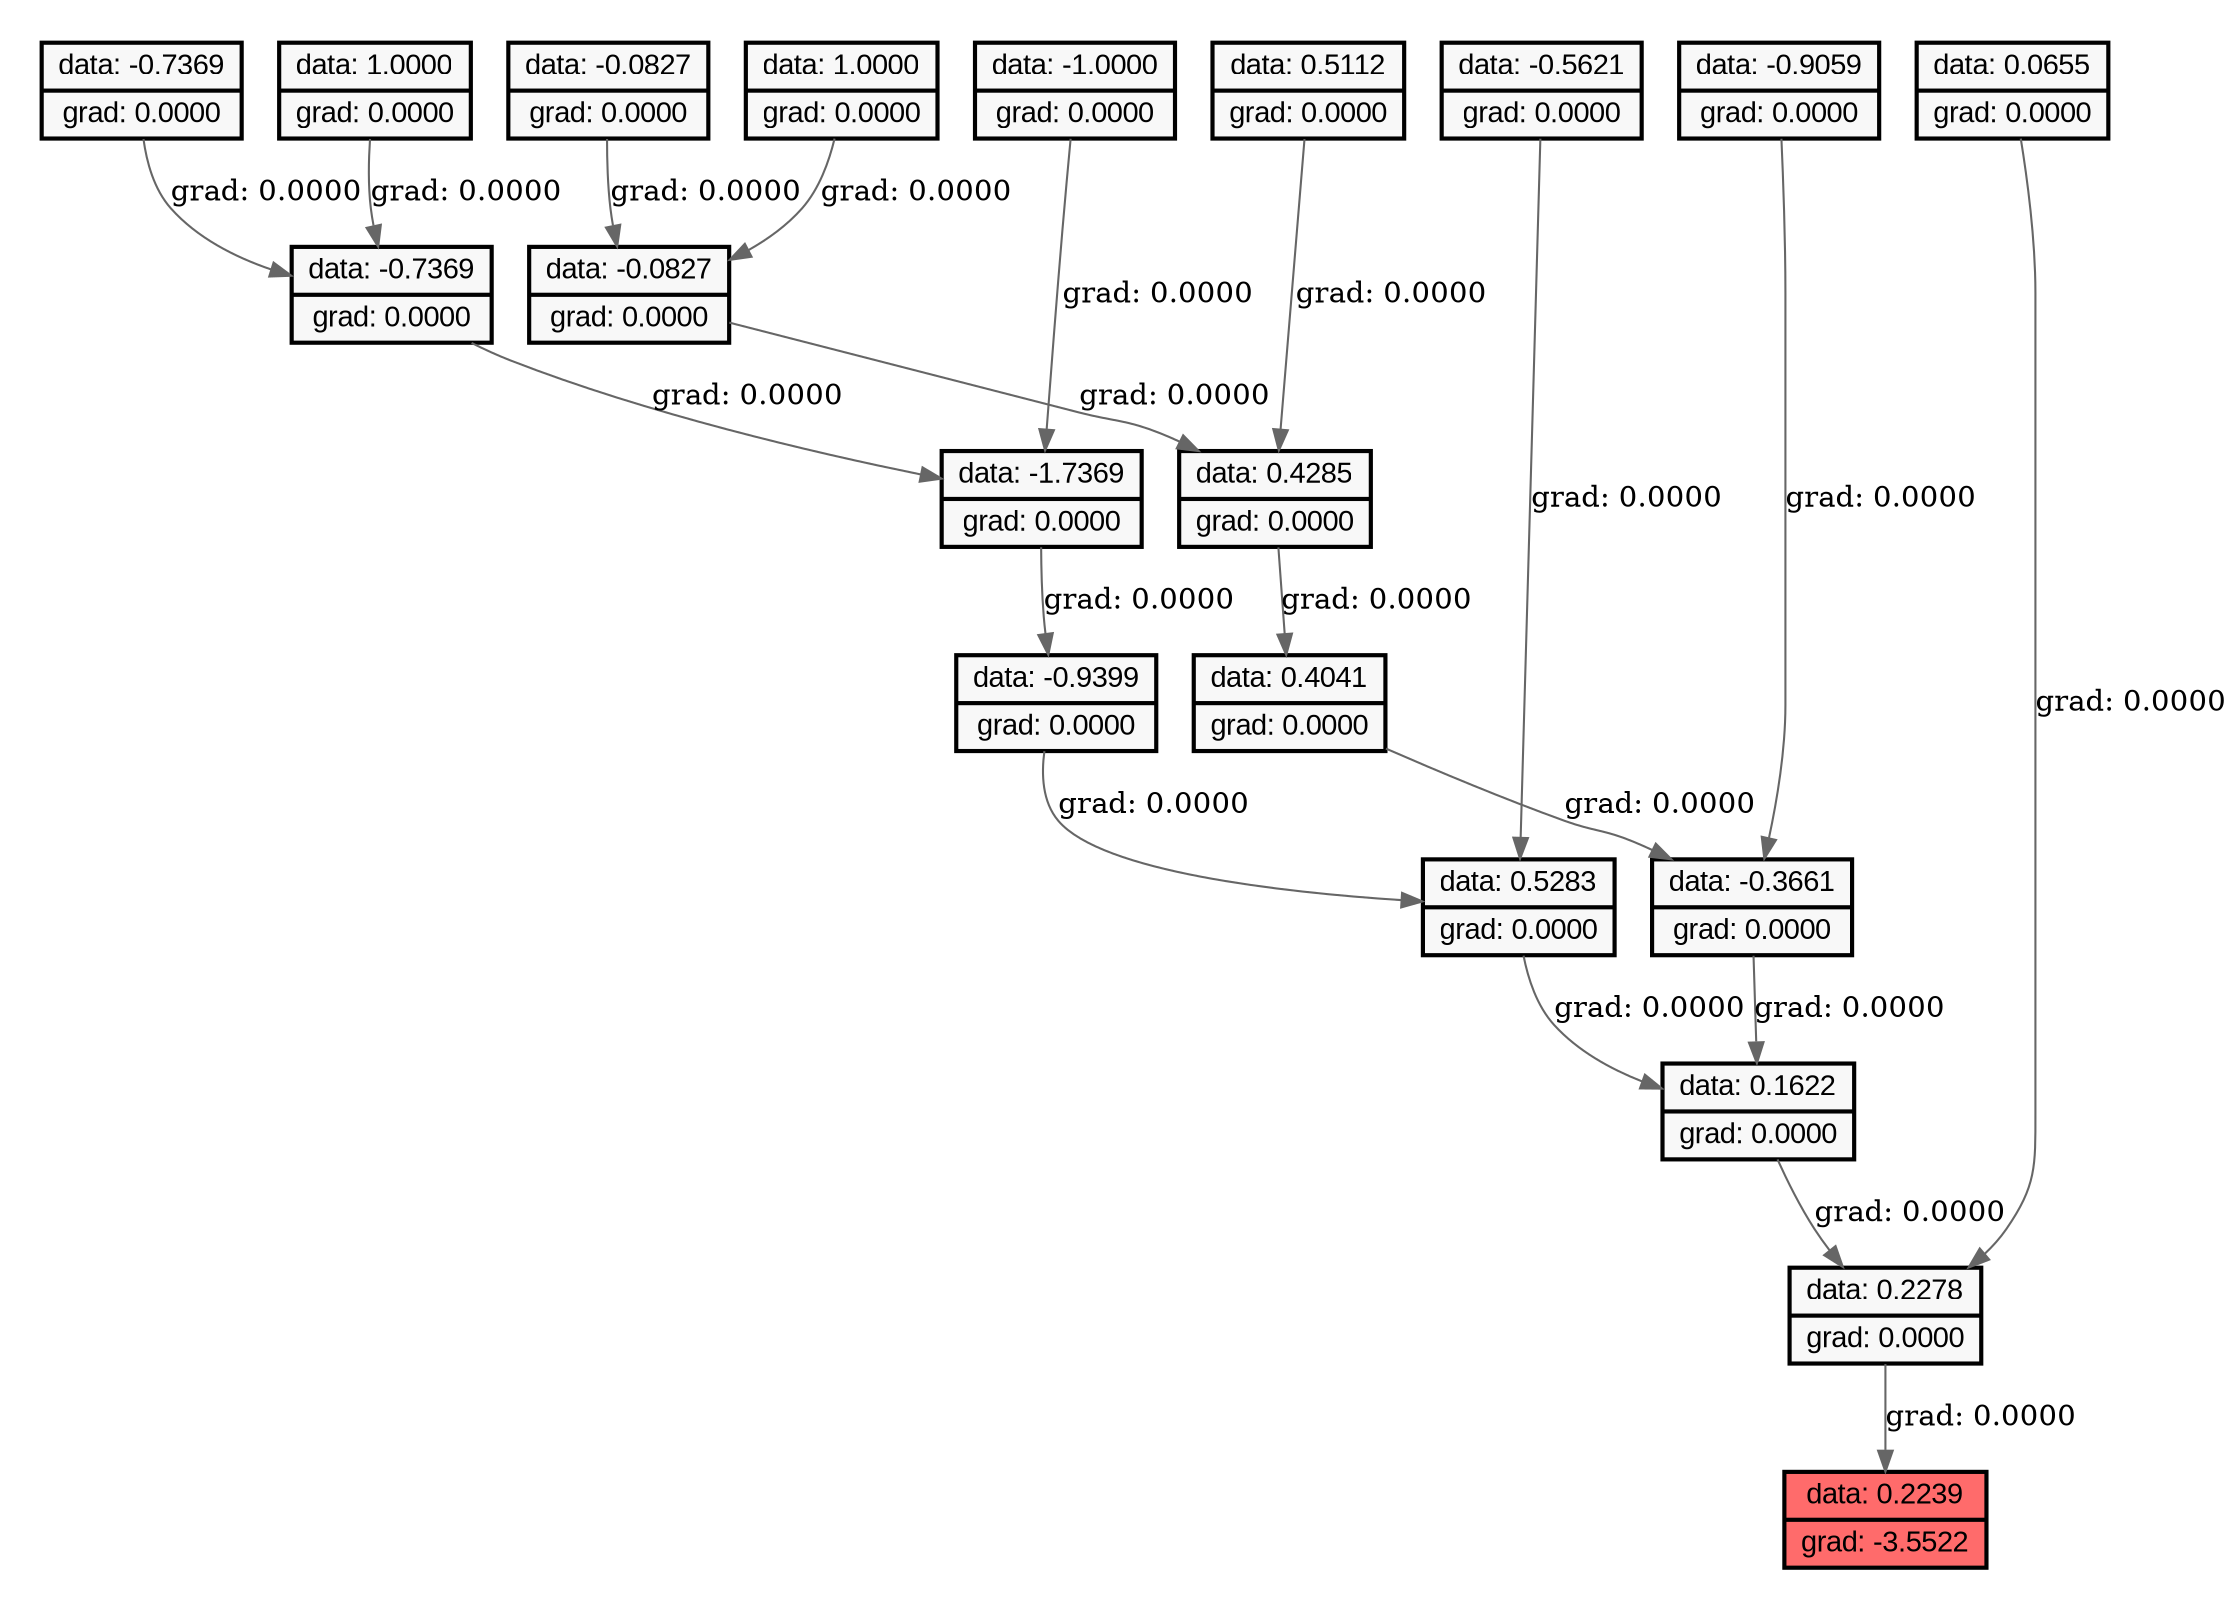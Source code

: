 digraph ComputationalGraph {
  rankdir=TB;
  bgcolor="white";
  node [style=filled, fontname="Arial"];
  edge [color="#666666"];
  subgraph cluster_layer_0 {
    style=invis;
    rank=same;
    node_0x6080000004b8 [label="{data: -0.7369|grad: 0.0000}", shape="record", fillcolor="#F8F8F8", penwidth=2];
    node_0x608000000538 [label="{data: 1.0000|grad: 0.0000}", shape="record", fillcolor="#F8F8F8", penwidth=2];
    node_0x608000000638 [label="{data: -1.0000|grad: 0.0000}", shape="record", fillcolor="#F8F8F8", penwidth=2];
    node_0x608000000738 [label="{data: -0.0827|grad: 0.0000}", shape="record", fillcolor="#F8F8F8", penwidth=2];
    node_0x6080000007b8 [label="{data: 1.0000|grad: 0.0000}", shape="record", fillcolor="#F8F8F8", penwidth=2];
    node_0x6080000008b8 [label="{data: 0.5112|grad: 0.0000}", shape="record", fillcolor="#F8F8F8", penwidth=2];
    node_0x6080000009b8 [label="{data: -0.5621|grad: 0.0000}", shape="record", fillcolor="#F8F8F8", penwidth=2];
    node_0x608000000ab8 [label="{data: -0.9059|grad: 0.0000}", shape="record", fillcolor="#F8F8F8", penwidth=2];
    node_0x608000000d38 [label="{data: 0.0655|grad: 0.0000}", shape="record", fillcolor="#F8F8F8", penwidth=2];
  }
  subgraph cluster_layer_1 {
    style=invis;
    rank=same;
    node_0x6080000005b8 [label="{data: -0.7369|grad: 0.0000}", shape="record", fillcolor="#F8F8F8", penwidth=2];
    node_0x608000000838 [label="{data: -0.0827|grad: 0.0000}", shape="record", fillcolor="#F8F8F8", penwidth=2];
  }
  subgraph cluster_layer_2 {
    style=invis;
    rank=same;
    node_0x6080000006b8 [label="{data: -1.7369|grad: 0.0000}", shape="record", fillcolor="#F8F8F8", penwidth=2];
    node_0x608000000938 [label="{data: 0.4285|grad: 0.0000}", shape="record", fillcolor="#F8F8F8", penwidth=2];
  }
  subgraph cluster_layer_3 {
    style=invis;
    rank=same;
    node_0x608000000a38 [label="{data: -0.9399|grad: 0.0000}", shape="record", fillcolor="#F8F8F8", penwidth=2];
    node_0x608000000b38 [label="{data: 0.4041|grad: 0.0000}", shape="record", fillcolor="#F8F8F8", penwidth=2];
  }
  subgraph cluster_layer_4 {
    style=invis;
    rank=same;
    node_0x608000000bb8 [label="{data: 0.5283|grad: 0.0000}", shape="record", fillcolor="#F8F8F8", penwidth=2];
    node_0x608000000c38 [label="{data: -0.3661|grad: 0.0000}", shape="record", fillcolor="#F8F8F8", penwidth=2];
  }
  subgraph cluster_layer_5 {
    style=invis;
    rank=same;
    node_0x608000000cb8 [label="{data: 0.1622|grad: 0.0000}", shape="record", fillcolor="#F8F8F8", penwidth=2];
  }
  subgraph cluster_layer_6 {
    style=invis;
    rank=same;
    node_0x608000000db8 [label="{data: 0.2278|grad: 0.0000}", shape="record", fillcolor="#F8F8F8", penwidth=2];
  }
  subgraph cluster_layer_7 {
    style=invis;
    rank=same;
    node_0x6070000002c0 [label="{data: 0.2239|grad: -3.5522}", shape="record", fillcolor="#FF6B6B", penwidth=2];
  }
  node_0x608000000db8 -> node_0x6070000002c0 [label="grad: 0.0000"];
  node_0x6080000004b8 -> node_0x6080000005b8 [label="grad: 0.0000"];
  node_0x608000000538 -> node_0x6080000005b8 [label="grad: 0.0000"];
  node_0x6080000005b8 -> node_0x6080000006b8 [label="grad: 0.0000"];
  node_0x608000000638 -> node_0x6080000006b8 [label="grad: 0.0000"];
  node_0x608000000738 -> node_0x608000000838 [label="grad: 0.0000"];
  node_0x6080000007b8 -> node_0x608000000838 [label="grad: 0.0000"];
  node_0x608000000838 -> node_0x608000000938 [label="grad: 0.0000"];
  node_0x6080000008b8 -> node_0x608000000938 [label="grad: 0.0000"];
  node_0x6080000006b8 -> node_0x608000000a38 [label="grad: 0.0000"];
  node_0x608000000938 -> node_0x608000000b38 [label="grad: 0.0000"];
  node_0x6080000009b8 -> node_0x608000000bb8 [label="grad: 0.0000"];
  node_0x608000000a38 -> node_0x608000000bb8 [label="grad: 0.0000"];
  node_0x608000000ab8 -> node_0x608000000c38 [label="grad: 0.0000"];
  node_0x608000000b38 -> node_0x608000000c38 [label="grad: 0.0000"];
  node_0x608000000bb8 -> node_0x608000000cb8 [label="grad: 0.0000"];
  node_0x608000000c38 -> node_0x608000000cb8 [label="grad: 0.0000"];
  node_0x608000000cb8 -> node_0x608000000db8 [label="grad: 0.0000"];
  node_0x608000000d38 -> node_0x608000000db8 [label="grad: 0.0000"];
}
